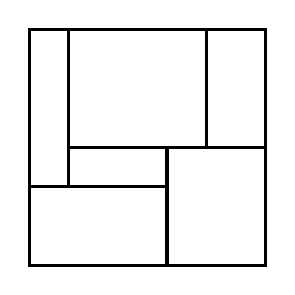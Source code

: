 \begin{tikzpicture}[very thick, scale=.5]
    \draw (0,2) rectangle (1,6);
    \draw (1,3) rectangle (9/2,6);
    \draw (9/2,3) rectangle (6,6);
    \draw (1,2) rectangle (7/2,3);
    \draw (0,0) rectangle (7/2,2);
    \draw (7/2,0) rectangle (6,3);
\end{tikzpicture}
